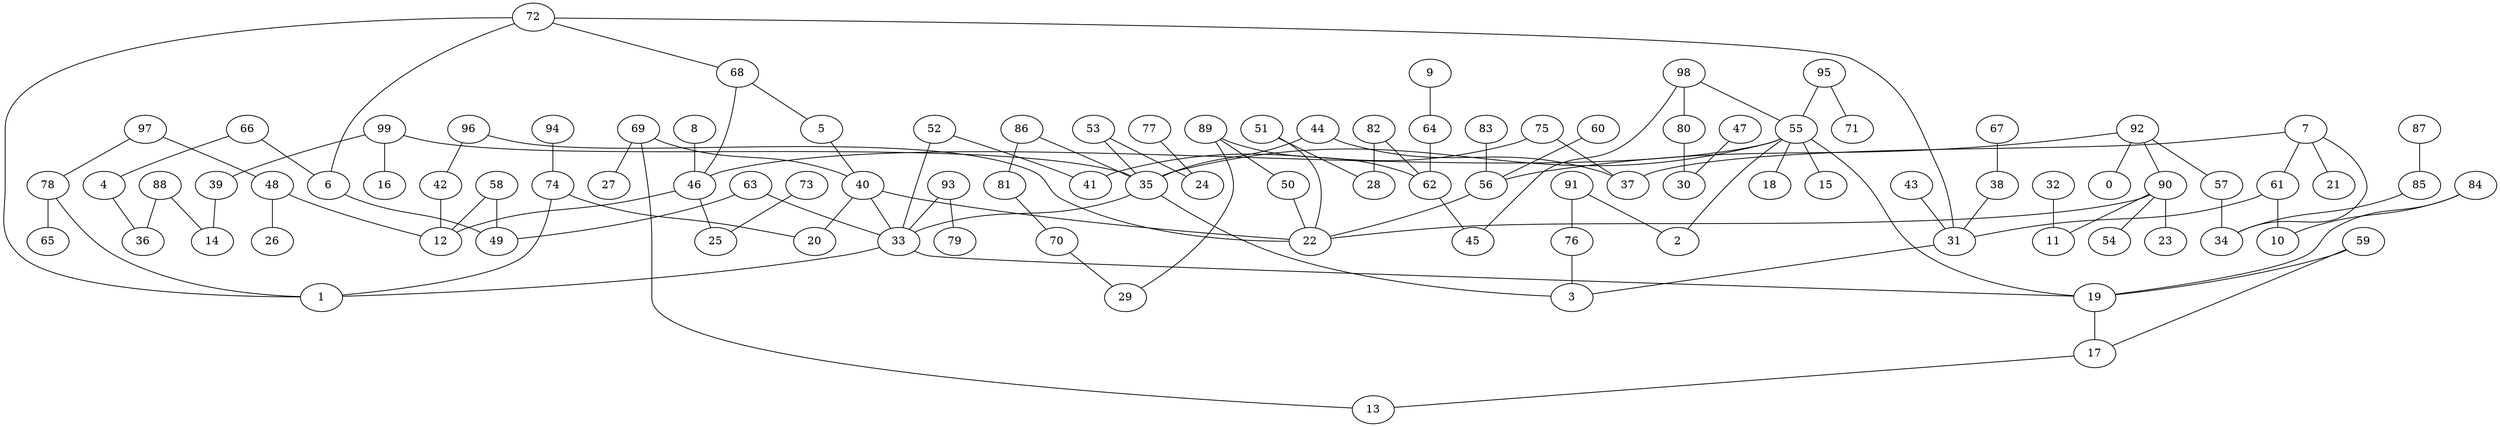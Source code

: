digraph GG_graph {

subgraph G_graph {
edge [color = black]
"88" -> "36" [dir = none]
"68" -> "46" [dir = none]
"75" -> "37" [dir = none]
"17" -> "13" [dir = none]
"87" -> "85" [dir = none]
"60" -> "56" [dir = none]
"39" -> "14" [dir = none]
"73" -> "25" [dir = none]
"94" -> "74" [dir = none]
"77" -> "24" [dir = none]
"9" -> "64" [dir = none]
"97" -> "48" [dir = none]
"91" -> "76" [dir = none]
"91" -> "2" [dir = none]
"48" -> "26" [dir = none]
"48" -> "12" [dir = none]
"4" -> "36" [dir = none]
"93" -> "79" [dir = none]
"93" -> "33" [dir = none]
"82" -> "62" [dir = none]
"70" -> "29" [dir = none]
"66" -> "4" [dir = none]
"66" -> "6" [dir = none]
"63" -> "49" [dir = none]
"63" -> "33" [dir = none]
"74" -> "1" [dir = none]
"31" -> "3" [dir = none]
"92" -> "57" [dir = none]
"92" -> "0" [dir = none]
"92" -> "90" [dir = none]
"67" -> "38" [dir = none]
"50" -> "22" [dir = none]
"59" -> "19" [dir = none]
"8" -> "46" [dir = none]
"35" -> "33" [dir = none]
"78" -> "65" [dir = none]
"78" -> "1" [dir = none]
"46" -> "25" [dir = none]
"46" -> "12" [dir = none]
"44" -> "37" [dir = none]
"44" -> "35" [dir = none]
"33" -> "1" [dir = none]
"33" -> "19" [dir = none]
"98" -> "80" [dir = none]
"98" -> "55" [dir = none]
"89" -> "29" [dir = none]
"89" -> "62" [dir = none]
"89" -> "50" [dir = none]
"40" -> "20" [dir = none]
"40" -> "22" [dir = none]
"40" -> "33" [dir = none]
"80" -> "30" [dir = none]
"58" -> "49" [dir = none]
"84" -> "19" [dir = none]
"53" -> "24" [dir = none]
"53" -> "35" [dir = none]
"72" -> "31" [dir = none]
"72" -> "6" [dir = none]
"72" -> "1" [dir = none]
"7" -> "34" [dir = none]
"7" -> "21" [dir = none]
"7" -> "37" [dir = none]
"43" -> "31" [dir = none]
"47" -> "30" [dir = none]
"96" -> "42" [dir = none]
"96" -> "22" [dir = none]
"55" -> "18" [dir = none]
"55" -> "46" [dir = none]
"55" -> "15" [dir = none]
"55" -> "2" [dir = none]
"55" -> "19" [dir = none]
"62" -> "45" [dir = none]
"86" -> "81" [dir = none]
"86" -> "35" [dir = none]
"51" -> "28" [dir = none]
"51" -> "22" [dir = none]
"64" -> "62" [dir = none]
"90" -> "54" [dir = none]
"90" -> "11" [dir = none]
"90" -> "23" [dir = none]
"90" -> "22" [dir = none]
"95" -> "71" [dir = none]
"95" -> "55" [dir = none]
"19" -> "17" [dir = none]
"69" -> "27" [dir = none]
"69" -> "40" [dir = none]
"85" -> "34" [dir = none]
"99" -> "39" [dir = none]
"99" -> "16" [dir = none]
"99" -> "35" [dir = none]
"56" -> "22" [dir = none]
"32" -> "11" [dir = none]
"83" -> "56" [dir = none]
"38" -> "31" [dir = none]
"61" -> "10" [dir = none]
"61" -> "31" [dir = none]
"5" -> "40" [dir = none]
"52" -> "41" [dir = none]
"52" -> "33" [dir = none]
"88" -> "14" [dir = none]
"59" -> "17" [dir = none]
"55" -> "35" [dir = none]
"7" -> "61" [dir = none]
"69" -> "13" [dir = none]
"97" -> "78" [dir = none]
"98" -> "45" [dir = none]
"92" -> "56" [dir = none]
"6" -> "49" [dir = none]
"81" -> "70" [dir = none]
"35" -> "3" [dir = none]
"57" -> "34" [dir = none]
"68" -> "5" [dir = none]
"76" -> "3" [dir = none]
"58" -> "12" [dir = none]
"72" -> "68" [dir = none]
"82" -> "28" [dir = none]
"84" -> "10" [dir = none]
"75" -> "41" [dir = none]
"42" -> "12" [dir = none]
"74" -> "20" [dir = none]
}

}
